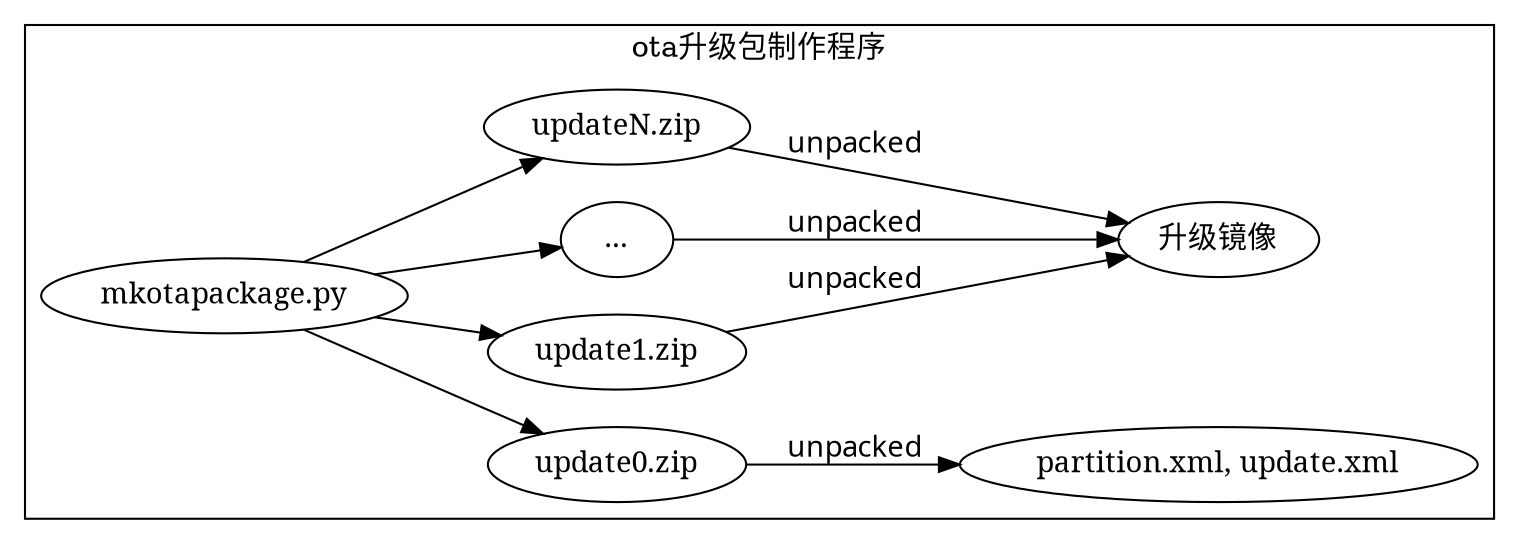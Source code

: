 digraph G {
    edge [fontname="FangSong"];
    node [fontname="SimSun" size="20,20"];
    rankdir = LR;  
    compound=true;
    subgraph cluster_package {
        "mkotapackage.py"->"update0.zip";
        "mkotapackage.py"->"update1.zip";
        "mkotapackage.py"->"...";
        "mkotapackage.py"->"updateN.zip";
        "update0.zip"->{"partition.xml, update.xml"}[label="unpacked"]
        {"update1.zip"; "..."; "updateN.zip"}->升级镜像[label="unpacked"]
        label = "ota升级包制作程序";
    }
}
